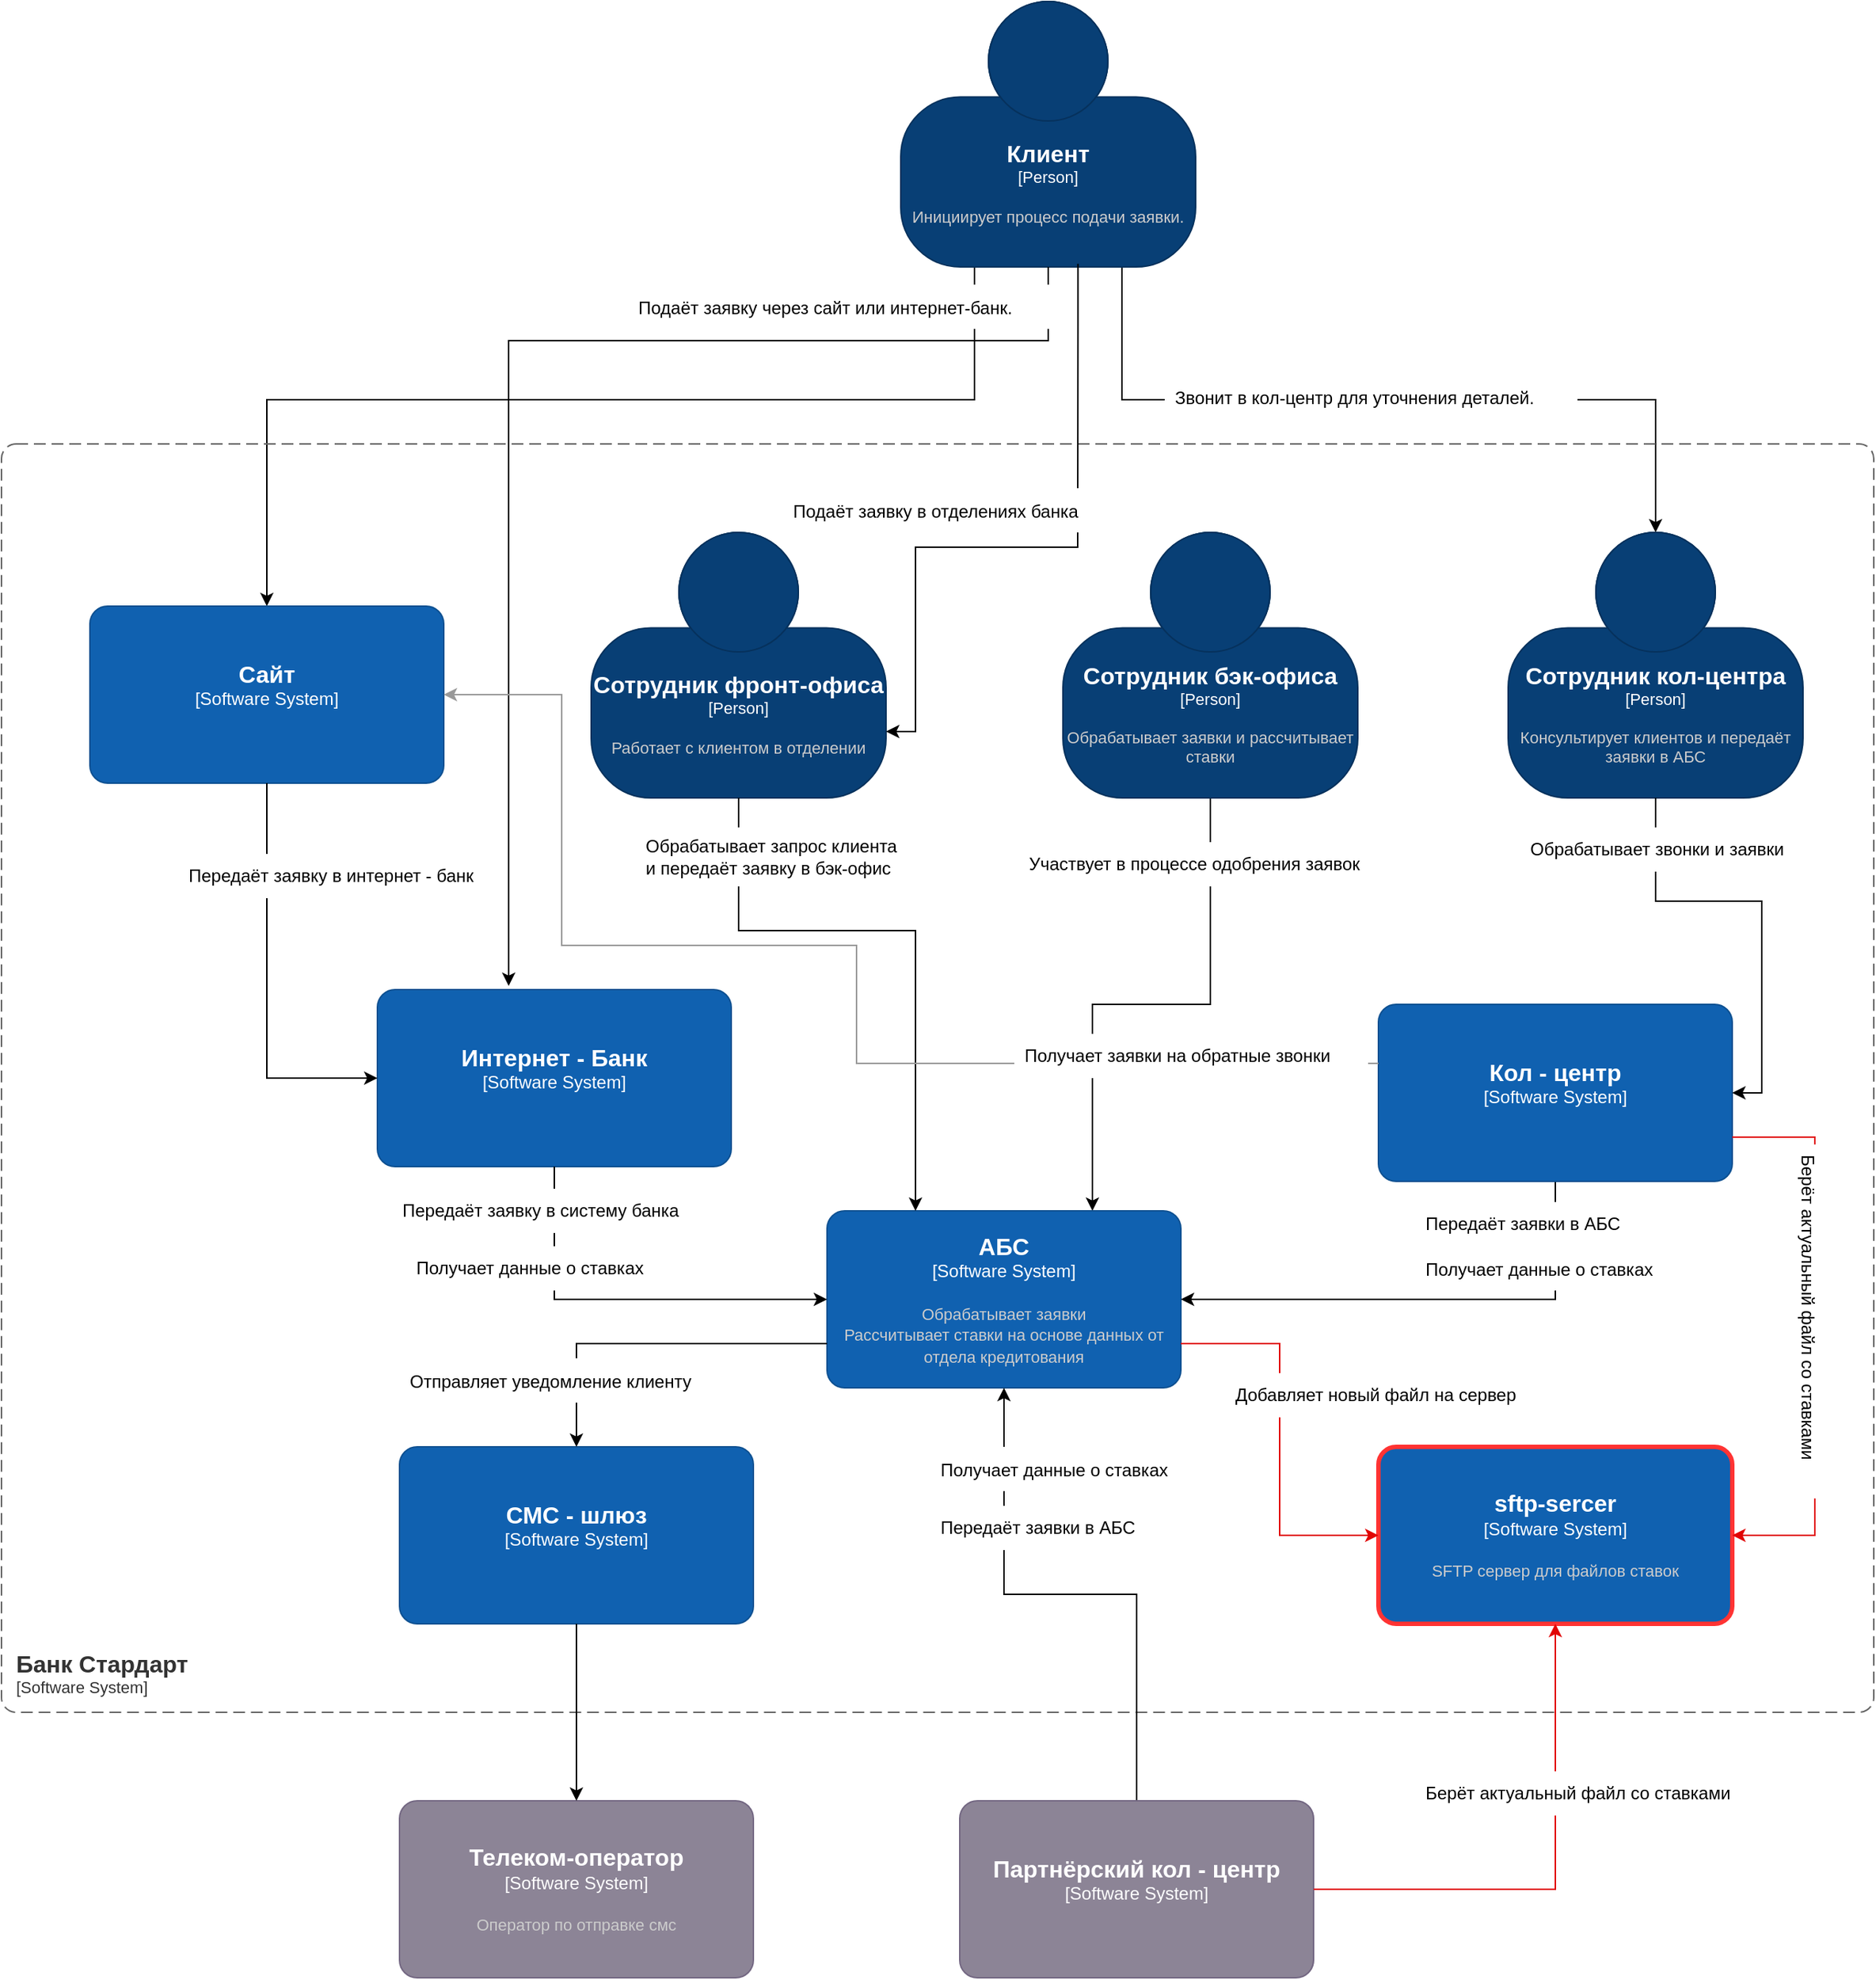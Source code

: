 <mxfile version="26.0.9">
  <diagram name="Page-1" id="aIx81F7P_AUl5_HVWhQa">
    <mxGraphModel dx="2052" dy="2434" grid="1" gridSize="10" guides="1" tooltips="1" connect="1" arrows="1" fold="1" page="1" pageScale="1" pageWidth="850" pageHeight="1100" math="0" shadow="0">
      <root>
        <mxCell id="0" />
        <mxCell id="1" parent="0" />
        <mxCell id="buGYmlrTyqOd2CkGBkVP-1" style="edgeStyle=orthogonalEdgeStyle;rounded=0;orthogonalLoop=1;jettySize=auto;html=1;entryX=0.5;entryY=0;entryDx=0;entryDy=0;entryPerimeter=0;exitX=0.25;exitY=1;exitDx=0;exitDy=0;exitPerimeter=0;" edge="1" parent="1" source="buGYmlrTyqOd2CkGBkVP-3" target="buGYmlrTyqOd2CkGBkVP-11">
          <mxGeometry relative="1" as="geometry">
            <mxPoint x="850" y="170" as="targetPoint" />
            <Array as="points">
              <mxPoint x="830" y="140" />
              <mxPoint x="350" y="140" />
            </Array>
          </mxGeometry>
        </mxCell>
        <mxCell id="buGYmlrTyqOd2CkGBkVP-2" style="edgeStyle=orthogonalEdgeStyle;rounded=0;orthogonalLoop=1;jettySize=auto;html=1;exitX=0.75;exitY=1;exitDx=0;exitDy=0;exitPerimeter=0;" edge="1" parent="1" source="buGYmlrTyqOd2CkGBkVP-3" target="buGYmlrTyqOd2CkGBkVP-7">
          <mxGeometry relative="1" as="geometry" />
        </mxCell>
        <object placeholders="1" c4Name="Клиент" c4Type="Person" c4Description="Инициирует процесс подачи заявки." label="&lt;font style=&quot;font-size: 16px&quot;&gt;&lt;b&gt;%c4Name%&lt;/b&gt;&lt;/font&gt;&lt;div&gt;[%c4Type%]&lt;/div&gt;&lt;br&gt;&lt;div&gt;&lt;font style=&quot;font-size: 11px&quot;&gt;&lt;font color=&quot;#cccccc&quot;&gt;%c4Description%&lt;/font&gt;&lt;/div&gt;" id="buGYmlrTyqOd2CkGBkVP-3">
          <mxCell style="html=1;fontSize=11;dashed=0;whiteSpace=wrap;fillColor=#083F75;strokeColor=#06315C;fontColor=#ffffff;shape=mxgraph.c4.person2;align=center;metaEdit=1;points=[[0.5,0,0],[1,0.5,0],[1,0.75,0],[0.75,1,0],[0.5,1,0],[0.25,1,0],[0,0.75,0],[0,0.5,0]];resizable=0;" vertex="1" parent="1">
            <mxGeometry x="780" y="-130" width="200" height="180" as="geometry" />
          </mxCell>
        </object>
        <object placeholders="1" c4Name="Сотрудник фронт-офиса" c4Type="Person" c4Description="Работает с клиентом в отделении" label="&lt;font style=&quot;font-size: 16px&quot;&gt;&lt;b&gt;%c4Name%&lt;/b&gt;&lt;/font&gt;&lt;div&gt;[%c4Type%]&lt;/div&gt;&lt;br&gt;&lt;div&gt;&lt;font style=&quot;font-size: 11px&quot;&gt;&lt;font color=&quot;#cccccc&quot;&gt;%c4Description%&lt;/font&gt;&lt;/div&gt;" id="buGYmlrTyqOd2CkGBkVP-4">
          <mxCell style="html=1;fontSize=11;dashed=0;whiteSpace=wrap;fillColor=#083F75;strokeColor=#06315C;fontColor=#ffffff;shape=mxgraph.c4.person2;align=center;metaEdit=1;points=[[0.5,0,0],[1,0.5,0],[1,0.75,0],[0.75,1,0],[0.5,1,0],[0.25,1,0],[0,0.75,0],[0,0.5,0]];resizable=0;" vertex="1" parent="1">
            <mxGeometry x="570" y="230" width="200" height="180" as="geometry" />
          </mxCell>
        </object>
        <mxCell id="buGYmlrTyqOd2CkGBkVP-5" style="edgeStyle=orthogonalEdgeStyle;rounded=0;orthogonalLoop=1;jettySize=auto;html=1;entryX=0.75;entryY=0;entryDx=0;entryDy=0;entryPerimeter=0;" edge="1" parent="1" source="buGYmlrTyqOd2CkGBkVP-6" target="buGYmlrTyqOd2CkGBkVP-12">
          <mxGeometry relative="1" as="geometry">
            <mxPoint x="970" y="460" as="targetPoint" />
          </mxGeometry>
        </mxCell>
        <object placeholders="1" c4Name="Сотрудник бэк-офиса" c4Type="Person" c4Description="Обрабатывает заявки и рассчитывает ставки" label="&lt;font style=&quot;font-size: 16px&quot;&gt;&lt;b&gt;%c4Name%&lt;/b&gt;&lt;/font&gt;&lt;div&gt;[%c4Type%]&lt;/div&gt;&lt;br&gt;&lt;div&gt;&lt;font style=&quot;font-size: 11px&quot;&gt;&lt;font color=&quot;#cccccc&quot;&gt;%c4Description%&lt;/font&gt;&lt;/div&gt;" id="buGYmlrTyqOd2CkGBkVP-6">
          <mxCell style="html=1;fontSize=11;dashed=0;whiteSpace=wrap;fillColor=#083F75;strokeColor=#06315C;fontColor=#ffffff;shape=mxgraph.c4.person2;align=center;metaEdit=1;points=[[0.5,0,0],[1,0.5,0],[1,0.75,0],[0.75,1,0],[0.5,1,0],[0.25,1,0],[0,0.75,0],[0,0.5,0]];resizable=0;" vertex="1" parent="1">
            <mxGeometry x="890" y="230" width="200" height="180" as="geometry" />
          </mxCell>
        </object>
        <object placeholders="1" c4Name="Сотрудник кол-центра" c4Type="Person" c4Description="Консультирует клиентов и передаёт заявки в АБС" label="&lt;font style=&quot;font-size: 16px&quot;&gt;&lt;b&gt;%c4Name%&lt;/b&gt;&lt;/font&gt;&lt;div&gt;[%c4Type%]&lt;/div&gt;&lt;br&gt;&lt;div&gt;&lt;font style=&quot;font-size: 11px&quot;&gt;&lt;font color=&quot;#cccccc&quot;&gt;%c4Description%&lt;/font&gt;&lt;/div&gt;" id="buGYmlrTyqOd2CkGBkVP-7">
          <mxCell style="html=1;fontSize=11;dashed=0;whiteSpace=wrap;fillColor=#083F75;strokeColor=#06315C;fontColor=#ffffff;shape=mxgraph.c4.person2;align=center;metaEdit=1;points=[[0.5,0,0],[1,0.5,0],[1,0.75,0],[0.75,1,0],[0.5,1,0],[0.25,1,0],[0,0.75,0],[0,0.5,0]];resizable=0;" vertex="1" parent="1">
            <mxGeometry x="1192" y="230" width="200" height="180" as="geometry" />
          </mxCell>
        </object>
        <object placeholders="1" c4Name="Банк Стардарт" c4Type="SystemScopeBoundary" c4Application="Software System" label="&lt;font style=&quot;font-size: 16px&quot;&gt;&lt;b&gt;&lt;div style=&quot;text-align: left&quot;&gt;%c4Name%&lt;/div&gt;&lt;/b&gt;&lt;/font&gt;&lt;div style=&quot;text-align: left&quot;&gt;[%c4Application%]&lt;/div&gt;" id="buGYmlrTyqOd2CkGBkVP-8">
          <mxCell style="rounded=1;fontSize=11;whiteSpace=wrap;html=1;dashed=1;arcSize=20;fillColor=none;strokeColor=#666666;fontColor=#333333;labelBackgroundColor=none;align=left;verticalAlign=bottom;labelBorderColor=none;spacingTop=0;spacing=10;dashPattern=8 4;metaEdit=1;rotatable=0;perimeter=rectanglePerimeter;noLabel=0;labelPadding=0;allowArrows=0;connectable=0;expand=0;recursiveResize=0;editable=1;pointerEvents=0;absoluteArcSize=1;points=[[0.25,0,0],[0.5,0,0],[0.75,0,0],[1,0.25,0],[1,0.5,0],[1,0.75,0],[0.75,1,0],[0.5,1,0],[0.25,1,0],[0,0.75,0],[0,0.5,0],[0,0.25,0]];" vertex="1" parent="1">
            <mxGeometry x="170" y="170" width="1270" height="860" as="geometry" />
          </mxCell>
        </object>
        <mxCell id="buGYmlrTyqOd2CkGBkVP-9" value="Звонит в кол-центр для уточнения деталей." style="text;align=left;verticalAlign=middle;resizable=0;points=[];autosize=1;strokeColor=none;fillColor=default;spacingLeft=5;" vertex="1" parent="1">
          <mxGeometry x="959" y="123" width="280" height="30" as="geometry" />
        </mxCell>
        <object placeholders="1" c4Name="Интернет - Банк" c4Type="Software System" c4Description="" label="&lt;font style=&quot;font-size: 16px&quot;&gt;&lt;b&gt;%c4Name%&lt;/b&gt;&lt;/font&gt;&lt;div&gt;[%c4Type%]&lt;/div&gt;&lt;br&gt;&lt;div&gt;&lt;font style=&quot;font-size: 11px&quot;&gt;&lt;font color=&quot;#cccccc&quot;&gt;%c4Description%&lt;/font&gt;&lt;/div&gt;" id="buGYmlrTyqOd2CkGBkVP-10">
          <mxCell style="rounded=1;whiteSpace=wrap;html=1;labelBackgroundColor=none;fillColor=#1061B0;fontColor=#ffffff;align=center;arcSize=10;strokeColor=#0D5091;metaEdit=1;resizable=0;points=[[0.25,0,0],[0.5,0,0],[0.75,0,0],[1,0.25,0],[1,0.5,0],[1,0.75,0],[0.75,1,0],[0.5,1,0],[0.25,1,0],[0,0.75,0],[0,0.5,0],[0,0.25,0]];" vertex="1" parent="1">
            <mxGeometry x="425" y="540" width="240" height="120" as="geometry" />
          </mxCell>
        </object>
        <object placeholders="1" c4Name="Сайт" c4Type="Software System" c4Description="" label="&lt;font style=&quot;font-size: 16px&quot;&gt;&lt;b&gt;%c4Name%&lt;/b&gt;&lt;/font&gt;&lt;div&gt;[%c4Type%]&lt;/div&gt;&lt;br&gt;&lt;div&gt;&lt;font style=&quot;font-size: 11px&quot;&gt;&lt;font color=&quot;#cccccc&quot;&gt;%c4Description%&lt;/font&gt;&lt;/div&gt;" id="buGYmlrTyqOd2CkGBkVP-11">
          <mxCell style="rounded=1;whiteSpace=wrap;html=1;labelBackgroundColor=none;fillColor=#1061B0;fontColor=#ffffff;align=center;arcSize=10;strokeColor=#0D5091;metaEdit=1;resizable=0;points=[[0.25,0,0],[0.5,0,0],[0.75,0,0],[1,0.25,0],[1,0.5,0],[1,0.75,0],[0.75,1,0],[0.5,1,0],[0.25,1,0],[0,0.75,0],[0,0.5,0],[0,0.25,0]];" vertex="1" parent="1">
            <mxGeometry x="230" y="280" width="240" height="120" as="geometry" />
          </mxCell>
        </object>
        <object placeholders="1" c4Name="АБС" c4Type="Software System" c4Description="Обрабатывает заявки&#xa;Рассчитывает ставки на основе данных от отдела кредитования" label="&lt;font style=&quot;font-size: 16px&quot;&gt;&lt;b&gt;%c4Name%&lt;/b&gt;&lt;/font&gt;&lt;div&gt;[%c4Type%]&lt;/div&gt;&lt;br&gt;&lt;div&gt;&lt;font style=&quot;font-size: 11px&quot;&gt;&lt;font color=&quot;#cccccc&quot;&gt;%c4Description%&lt;/font&gt;&lt;/div&gt;" id="buGYmlrTyqOd2CkGBkVP-12">
          <mxCell style="rounded=1;whiteSpace=wrap;html=1;labelBackgroundColor=none;fillColor=#1061B0;fontColor=#ffffff;align=center;arcSize=10;strokeColor=#0D5091;metaEdit=1;resizable=0;points=[[0.25,0,0],[0.5,0,0],[0.75,0,0],[1,0.25,0],[1,0.5,0],[1,0.75,0],[0.75,1,0],[0.5,1,0],[0.25,1,0],[0,0.75,0],[0,0.5,0],[0,0.25,0]];" vertex="1" parent="1">
            <mxGeometry x="730" y="690" width="240" height="120" as="geometry" />
          </mxCell>
        </object>
        <mxCell id="buGYmlrTyqOd2CkGBkVP-13" style="edgeStyle=orthogonalEdgeStyle;rounded=0;orthogonalLoop=1;jettySize=auto;html=1;entryX=1;entryY=0.5;entryDx=0;entryDy=0;entryPerimeter=0;exitX=0.5;exitY=1;exitDx=0;exitDy=0;exitPerimeter=0;" edge="1" parent="1" source="buGYmlrTyqOd2CkGBkVP-14" target="buGYmlrTyqOd2CkGBkVP-12">
          <mxGeometry relative="1" as="geometry" />
        </mxCell>
        <object placeholders="1" c4Name="Кол - центр" c4Type="Software System" c4Description="" label="&lt;font style=&quot;font-size: 16px&quot;&gt;&lt;b&gt;%c4Name%&lt;/b&gt;&lt;/font&gt;&lt;div&gt;[%c4Type%]&lt;/div&gt;&lt;br&gt;&lt;div&gt;&lt;font style=&quot;font-size: 11px&quot;&gt;&lt;font color=&quot;#cccccc&quot;&gt;%c4Description%&lt;/font&gt;&lt;/div&gt;" id="buGYmlrTyqOd2CkGBkVP-14">
          <mxCell style="rounded=1;whiteSpace=wrap;html=1;labelBackgroundColor=none;fillColor=#1061B0;fontColor=#ffffff;align=center;arcSize=10;strokeColor=#0D5091;metaEdit=1;resizable=0;points=[[0.25,0,0],[0.5,0,0],[0.75,0,0],[1,0.25,0],[1,0.5,0],[1,0.75,0],[0.75,1,0],[0.5,1,0],[0.25,1,0],[0,0.75,0],[0,0.5,0],[0,0.25,0]];" vertex="1" parent="1">
            <mxGeometry x="1104" y="550" width="240" height="120" as="geometry" />
          </mxCell>
        </object>
        <object placeholders="1" c4Name="СМС - шлюз" c4Type="Software System" c4Description="" label="&lt;font style=&quot;font-size: 16px&quot;&gt;&lt;b&gt;%c4Name%&lt;/b&gt;&lt;/font&gt;&lt;div&gt;[%c4Type%]&lt;/div&gt;&lt;br&gt;&lt;div&gt;&lt;font style=&quot;font-size: 11px&quot;&gt;&lt;font color=&quot;#cccccc&quot;&gt;%c4Description%&lt;/font&gt;&lt;/div&gt;" id="buGYmlrTyqOd2CkGBkVP-15">
          <mxCell style="rounded=1;whiteSpace=wrap;html=1;labelBackgroundColor=none;fillColor=#1061B0;fontColor=#ffffff;align=center;arcSize=10;strokeColor=#0D5091;metaEdit=1;resizable=0;points=[[0.25,0,0],[0.5,0,0],[0.75,0,0],[1,0.25,0],[1,0.5,0],[1,0.75,0],[0.75,1,0],[0.5,1,0],[0.25,1,0],[0,0.75,0],[0,0.5,0],[0,0.25,0]];" vertex="1" parent="1">
            <mxGeometry x="440" y="850" width="240" height="120" as="geometry" />
          </mxCell>
        </object>
        <mxCell id="buGYmlrTyqOd2CkGBkVP-16" style="edgeStyle=orthogonalEdgeStyle;rounded=0;orthogonalLoop=1;jettySize=auto;html=1;entryX=0.5;entryY=1;entryDx=0;entryDy=0;entryPerimeter=0;" edge="1" parent="1" source="buGYmlrTyqOd2CkGBkVP-17" target="buGYmlrTyqOd2CkGBkVP-12">
          <mxGeometry relative="1" as="geometry" />
        </mxCell>
        <object placeholders="1" c4Name="Партнёрский кол - центр" c4Type="Software System" c4Description="" label="&lt;font style=&quot;font-size: 16px&quot;&gt;&lt;b&gt;%c4Name%&lt;/b&gt;&lt;/font&gt;&lt;div&gt;[%c4Type%]&lt;/div&gt;&lt;br&gt;&lt;div&gt;&lt;font style=&quot;font-size: 11px&quot;&gt;&lt;font color=&quot;#cccccc&quot;&gt;%c4Description%&lt;/font&gt;&lt;/div&gt;" id="buGYmlrTyqOd2CkGBkVP-17">
          <mxCell style="rounded=1;whiteSpace=wrap;html=1;labelBackgroundColor=none;fillColor=#8C8496;fontColor=#ffffff;align=center;arcSize=10;strokeColor=#736782;metaEdit=1;resizable=0;points=[[0.25,0,0],[0.5,0,0],[0.75,0,0],[1,0.25,0],[1,0.5,0],[1,0.75,0],[0.75,1,0],[0.5,1,0],[0.25,1,0],[0,0.75,0],[0,0.5,0],[0,0.25,0]];" vertex="1" parent="1">
            <mxGeometry x="820" y="1090" width="240" height="120" as="geometry" />
          </mxCell>
        </object>
        <mxCell id="buGYmlrTyqOd2CkGBkVP-18" style="edgeStyle=orthogonalEdgeStyle;rounded=0;orthogonalLoop=1;jettySize=auto;html=1;entryX=0;entryY=0.5;entryDx=0;entryDy=0;entryPerimeter=0;" edge="1" parent="1" source="buGYmlrTyqOd2CkGBkVP-11" target="buGYmlrTyqOd2CkGBkVP-10">
          <mxGeometry relative="1" as="geometry" />
        </mxCell>
        <mxCell id="buGYmlrTyqOd2CkGBkVP-19" value="Передаёт заявку в интернет - банк" style="text;html=1;align=left;verticalAlign=middle;resizable=0;points=[];autosize=1;strokeColor=none;fillColor=default;spacingLeft=5;" vertex="1" parent="1">
          <mxGeometry x="290" y="448" width="230" height="30" as="geometry" />
        </mxCell>
        <mxCell id="buGYmlrTyqOd2CkGBkVP-20" style="edgeStyle=orthogonalEdgeStyle;rounded=0;orthogonalLoop=1;jettySize=auto;html=1;entryX=0;entryY=0.5;entryDx=0;entryDy=0;entryPerimeter=0;exitX=0.5;exitY=1;exitDx=0;exitDy=0;exitPerimeter=0;" edge="1" parent="1" source="buGYmlrTyqOd2CkGBkVP-10" target="buGYmlrTyqOd2CkGBkVP-12">
          <mxGeometry relative="1" as="geometry" />
        </mxCell>
        <mxCell id="buGYmlrTyqOd2CkGBkVP-21" value="Передаёт заявку в систему банка" style="text;html=1;align=left;verticalAlign=middle;resizable=0;points=[];autosize=1;strokeColor=none;fillColor=default;spacingLeft=5;" vertex="1" parent="1">
          <mxGeometry x="435" y="675" width="220" height="30" as="geometry" />
        </mxCell>
        <mxCell id="buGYmlrTyqOd2CkGBkVP-22" value="Получает данные о ставках" style="text;html=1;align=center;verticalAlign=middle;resizable=0;points=[];autosize=1;strokeColor=none;fillColor=default;spacingLeft=5;" vertex="1" parent="1">
          <mxGeometry x="435" y="714" width="180" height="30" as="geometry" />
        </mxCell>
        <mxCell id="buGYmlrTyqOd2CkGBkVP-23" style="edgeStyle=orthogonalEdgeStyle;rounded=0;orthogonalLoop=1;jettySize=auto;html=1;exitX=0;exitY=0.75;exitDx=0;exitDy=0;exitPerimeter=0;entryX=0.5;entryY=0;entryDx=0;entryDy=0;entryPerimeter=0;" edge="1" parent="1" source="buGYmlrTyqOd2CkGBkVP-12" target="buGYmlrTyqOd2CkGBkVP-15">
          <mxGeometry relative="1" as="geometry" />
        </mxCell>
        <mxCell id="buGYmlrTyqOd2CkGBkVP-24" value="Отправляет уведомление клиенту" style="text;align=left;verticalAlign=middle;resizable=0;points=[];autosize=1;strokeColor=none;fillColor=default;spacingLeft=5;" vertex="1" parent="1">
          <mxGeometry x="440" y="790" width="220" height="30" as="geometry" />
        </mxCell>
        <object placeholders="1" c4Name="Телеком-оператор" c4Type="Software System" c4Description="Оператор по отправке смс" label="&lt;font style=&quot;font-size: 16px&quot;&gt;&lt;b&gt;%c4Name%&lt;/b&gt;&lt;/font&gt;&lt;div&gt;[%c4Type%]&lt;/div&gt;&lt;br&gt;&lt;div&gt;&lt;font style=&quot;font-size: 11px&quot;&gt;&lt;font color=&quot;#cccccc&quot;&gt;%c4Description%&lt;/font&gt;&lt;/div&gt;" id="buGYmlrTyqOd2CkGBkVP-25">
          <mxCell style="rounded=1;whiteSpace=wrap;html=1;labelBackgroundColor=none;fillColor=#8C8496;fontColor=#ffffff;align=center;arcSize=10;strokeColor=#736782;metaEdit=1;resizable=0;points=[[0.25,0,0],[0.5,0,0],[0.75,0,0],[1,0.25,0],[1,0.5,0],[1,0.75,0],[0.75,1,0],[0.5,1,0],[0.25,1,0],[0,0.75,0],[0,0.5,0],[0,0.25,0]];" vertex="1" parent="1">
            <mxGeometry x="440" y="1090" width="240" height="120" as="geometry" />
          </mxCell>
        </object>
        <mxCell id="buGYmlrTyqOd2CkGBkVP-26" style="edgeStyle=orthogonalEdgeStyle;rounded=0;orthogonalLoop=1;jettySize=auto;html=1;entryX=0.5;entryY=0;entryDx=0;entryDy=0;entryPerimeter=0;" edge="1" parent="1" source="buGYmlrTyqOd2CkGBkVP-15" target="buGYmlrTyqOd2CkGBkVP-25">
          <mxGeometry relative="1" as="geometry" />
        </mxCell>
        <mxCell id="buGYmlrTyqOd2CkGBkVP-27" value="Передаёт заявки в АБС" style="text;align=left;verticalAlign=middle;resizable=0;points=[];autosize=1;strokeColor=none;fillColor=default;spacingLeft=5;html=1;spacingRight=5;" vertex="1" parent="1">
          <mxGeometry x="1129" y="684" width="170" height="30" as="geometry" />
        </mxCell>
        <mxCell id="buGYmlrTyqOd2CkGBkVP-28" value="Получает данные о ставках" style="text;align=left;verticalAlign=middle;resizable=0;points=[];autosize=1;strokeColor=none;fillColor=default;spacingLeft=5;spacingRight=5;" vertex="1" parent="1">
          <mxGeometry x="1129" y="714" width="190" height="30" as="geometry" />
        </mxCell>
        <mxCell id="buGYmlrTyqOd2CkGBkVP-29" style="edgeStyle=orthogonalEdgeStyle;rounded=0;orthogonalLoop=1;jettySize=auto;html=1;entryX=1;entryY=0.5;entryDx=0;entryDy=0;entryPerimeter=0;" edge="1" parent="1" source="buGYmlrTyqOd2CkGBkVP-7" target="buGYmlrTyqOd2CkGBkVP-14">
          <mxGeometry relative="1" as="geometry" />
        </mxCell>
        <mxCell id="buGYmlrTyqOd2CkGBkVP-30" value="Передаёт заявки в АБС" style="text;align=left;verticalAlign=middle;resizable=0;points=[];autosize=1;strokeColor=none;fillColor=default;spacingLeft=5;html=1;spacingRight=5;" vertex="1" parent="1">
          <mxGeometry x="800" y="890" width="170" height="30" as="geometry" />
        </mxCell>
        <mxCell id="buGYmlrTyqOd2CkGBkVP-31" value="Получает данные о ставках" style="text;align=left;verticalAlign=middle;resizable=0;points=[];autosize=1;strokeColor=none;fillColor=default;spacingLeft=5;spacingRight=5;" vertex="1" parent="1">
          <mxGeometry x="800" y="850" width="190" height="30" as="geometry" />
        </mxCell>
        <mxCell id="buGYmlrTyqOd2CkGBkVP-32" value="Обрабатывает звонки и заявки" style="text;align=left;verticalAlign=middle;resizable=0;points=[];autosize=1;strokeColor=none;fillColor=default;html=1;spacingLeft=5;" vertex="1" parent="1">
          <mxGeometry x="1200" y="430" width="210" height="30" as="geometry" />
        </mxCell>
        <mxCell id="buGYmlrTyqOd2CkGBkVP-33" style="edgeStyle=orthogonalEdgeStyle;rounded=0;orthogonalLoop=1;jettySize=auto;html=1;entryX=1;entryY=0.75;entryDx=0;entryDy=0;entryPerimeter=0;exitX=0.601;exitY=0.988;exitDx=0;exitDy=0;exitPerimeter=0;" edge="1" parent="1" source="buGYmlrTyqOd2CkGBkVP-3" target="buGYmlrTyqOd2CkGBkVP-4">
          <mxGeometry relative="1" as="geometry">
            <mxPoint x="898" y="100" as="sourcePoint" />
            <Array as="points">
              <mxPoint x="900" y="90" />
              <mxPoint x="900" y="90" />
              <mxPoint x="900" y="240" />
              <mxPoint x="790" y="240" />
              <mxPoint x="790" y="365" />
            </Array>
          </mxGeometry>
        </mxCell>
        <mxCell id="buGYmlrTyqOd2CkGBkVP-34" value="Подаёт заявку в отделениях банка" style="text;align=left;verticalAlign=middle;resizable=0;points=[];autosize=1;strokeColor=none;fillColor=default;spacingLeft=5;" vertex="1" parent="1">
          <mxGeometry x="700" y="200" width="230" height="30" as="geometry" />
        </mxCell>
        <mxCell id="buGYmlrTyqOd2CkGBkVP-35" style="edgeStyle=orthogonalEdgeStyle;rounded=0;orthogonalLoop=1;jettySize=auto;html=1;exitX=0.5;exitY=1;exitDx=0;exitDy=0;exitPerimeter=0;entryX=0.25;entryY=0;entryDx=0;entryDy=0;entryPerimeter=0;" edge="1" parent="1" source="buGYmlrTyqOd2CkGBkVP-4" target="buGYmlrTyqOd2CkGBkVP-12">
          <mxGeometry relative="1" as="geometry">
            <Array as="points">
              <mxPoint x="670" y="500" />
              <mxPoint x="790" y="500" />
            </Array>
          </mxGeometry>
        </mxCell>
        <mxCell id="buGYmlrTyqOd2CkGBkVP-36" value="Участвует в процессе одобрения заявок" style="text;html=1;align=left;verticalAlign=middle;resizable=0;points=[];autosize=1;strokeColor=none;fillColor=default;spacingLeft=5;fontStyle=0" vertex="1" parent="1">
          <mxGeometry x="860" y="440" width="260" height="30" as="geometry" />
        </mxCell>
        <mxCell id="buGYmlrTyqOd2CkGBkVP-37" value="Обрабатывает запрос клиента&amp;nbsp;&lt;div&gt;и передаёт заявку в бэк-офис&lt;/div&gt;" style="text;html=1;align=left;verticalAlign=middle;resizable=0;points=[];autosize=1;strokeColor=none;fillColor=default;spacingLeft=5;" vertex="1" parent="1">
          <mxGeometry x="600" y="430" width="200" height="40" as="geometry" />
        </mxCell>
        <mxCell id="buGYmlrTyqOd2CkGBkVP-38" style="edgeStyle=orthogonalEdgeStyle;rounded=0;orthogonalLoop=1;jettySize=auto;html=1;exitX=0.5;exitY=1;exitDx=0;exitDy=0;exitPerimeter=0;entryX=0.371;entryY=-0.021;entryDx=0;entryDy=0;entryPerimeter=0;" edge="1" parent="1" source="buGYmlrTyqOd2CkGBkVP-3" target="buGYmlrTyqOd2CkGBkVP-10">
          <mxGeometry relative="1" as="geometry">
            <Array as="points">
              <mxPoint x="880" y="100" />
              <mxPoint x="514" y="100" />
            </Array>
          </mxGeometry>
        </mxCell>
        <mxCell id="buGYmlrTyqOd2CkGBkVP-39" value="Подаёт заявку через сайт или интернет-банк." style="text;align=left;verticalAlign=middle;resizable=0;points=[];autosize=1;strokeColor=none;fillColor=default;spacingLeft=5;" vertex="1" parent="1">
          <mxGeometry x="595" y="62" width="290" height="30" as="geometry" />
        </mxCell>
        <mxCell id="buGYmlrTyqOd2CkGBkVP-40" style="edgeStyle=orthogonalEdgeStyle;rounded=0;orthogonalLoop=1;jettySize=auto;html=1;entryX=1;entryY=0.5;entryDx=0;entryDy=0;entryPerimeter=0;fontColor=#6666FF;strokeColor=#999999;" edge="1" parent="1" source="buGYmlrTyqOd2CkGBkVP-14" target="buGYmlrTyqOd2CkGBkVP-11">
          <mxGeometry relative="1" as="geometry">
            <Array as="points">
              <mxPoint x="750" y="590" />
              <mxPoint x="750" y="510" />
              <mxPoint x="550" y="510" />
              <mxPoint x="550" y="340" />
            </Array>
          </mxGeometry>
        </mxCell>
        <mxCell id="buGYmlrTyqOd2CkGBkVP-41" value="Получает заявки на обратные звонки" style="text;html=1;align=left;verticalAlign=middle;resizable=0;points=[];autosize=1;strokeColor=none;fillColor=default;spacingLeft=5;rotation=0;" vertex="1" parent="1">
          <mxGeometry x="857" y="570" width="240" height="30" as="geometry" />
        </mxCell>
        <object placeholders="1" c4Name="sftp-sercer" c4Type="Software System" c4Description="SFTP сервер для файлов ставок " label="&lt;font style=&quot;font-size: 16px&quot;&gt;&lt;b&gt;%c4Name%&lt;/b&gt;&lt;/font&gt;&lt;div&gt;[%c4Type%]&lt;/div&gt;&lt;br&gt;&lt;div&gt;&lt;font style=&quot;font-size: 11px&quot;&gt;&lt;font color=&quot;#cccccc&quot;&gt;%c4Description%&lt;/font&gt;&lt;/div&gt;" id="buGYmlrTyqOd2CkGBkVP-44">
          <mxCell style="rounded=1;whiteSpace=wrap;html=1;labelBackgroundColor=none;fillColor=#1061B0;fontColor=#ffffff;align=center;arcSize=10;strokeColor=#FF3333;metaEdit=1;resizable=0;points=[[0.25,0,0],[0.5,0,0],[0.75,0,0],[1,0.25,0],[1,0.5,0],[1,0.75,0],[0.75,1,0],[0.5,1,0],[0.25,1,0],[0,0.75,0],[0,0.5,0],[0,0.25,0]];strokeWidth=3;" vertex="1" parent="1">
            <mxGeometry x="1104" y="850" width="240" height="120" as="geometry" />
          </mxCell>
        </object>
        <mxCell id="buGYmlrTyqOd2CkGBkVP-45" style="edgeStyle=orthogonalEdgeStyle;rounded=0;orthogonalLoop=1;jettySize=auto;html=1;exitX=1;exitY=0.75;exitDx=0;exitDy=0;exitPerimeter=0;entryX=0;entryY=0.5;entryDx=0;entryDy=0;entryPerimeter=0;strokeColor=light-dark(#e10505, #ededed);" edge="1" parent="1" source="buGYmlrTyqOd2CkGBkVP-12" target="buGYmlrTyqOd2CkGBkVP-44">
          <mxGeometry relative="1" as="geometry" />
        </mxCell>
        <mxCell id="buGYmlrTyqOd2CkGBkVP-46" style="edgeStyle=orthogonalEdgeStyle;rounded=0;orthogonalLoop=1;jettySize=auto;html=1;entryX=1;entryY=0.75;entryDx=0;entryDy=0;entryPerimeter=0;exitX=1;exitY=0.5;exitDx=0;exitDy=0;exitPerimeter=0;strokeColor=light-dark(#e10505, #ededed);startArrow=classic;startFill=1;endArrow=none;" edge="1" parent="1" source="buGYmlrTyqOd2CkGBkVP-44" target="buGYmlrTyqOd2CkGBkVP-14">
          <mxGeometry relative="1" as="geometry">
            <Array as="points">
              <mxPoint x="1400" y="910" />
              <mxPoint x="1400" y="640" />
            </Array>
          </mxGeometry>
        </mxCell>
        <mxCell id="buGYmlrTyqOd2CkGBkVP-47" style="edgeStyle=orthogonalEdgeStyle;rounded=0;orthogonalLoop=1;jettySize=auto;html=1;entryX=0.5;entryY=1;entryDx=0;entryDy=0;entryPerimeter=0;strokeColor=light-dark(#e10505, #ededed);" edge="1" parent="1" source="buGYmlrTyqOd2CkGBkVP-17" target="buGYmlrTyqOd2CkGBkVP-44">
          <mxGeometry relative="1" as="geometry" />
        </mxCell>
        <mxCell id="buGYmlrTyqOd2CkGBkVP-48" value="Берёт актуальный файл со ставками" style="text;html=1;align=left;verticalAlign=middle;resizable=0;points=[];autosize=1;strokeColor=none;fillColor=default;spacingLeft=5;rotation=90;" vertex="1" parent="1">
          <mxGeometry x="1275" y="750" width="240" height="30" as="geometry" />
        </mxCell>
        <mxCell id="buGYmlrTyqOd2CkGBkVP-50" value="Добавляет новый файл на сервер" style="text;html=1;align=left;verticalAlign=middle;resizable=0;points=[];autosize=1;strokeColor=none;fillColor=default;spacingLeft=5;" vertex="1" parent="1">
          <mxGeometry x="1000" y="800" width="220" height="30" as="geometry" />
        </mxCell>
        <mxCell id="buGYmlrTyqOd2CkGBkVP-51" value="Берёт актуальный файл со ставками" style="text;html=1;align=left;verticalAlign=middle;resizable=0;points=[];autosize=1;strokeColor=none;fillColor=default;spacingLeft=5;rotation=0;" vertex="1" parent="1">
          <mxGeometry x="1129" y="1070" width="240" height="30" as="geometry" />
        </mxCell>
      </root>
    </mxGraphModel>
  </diagram>
</mxfile>
